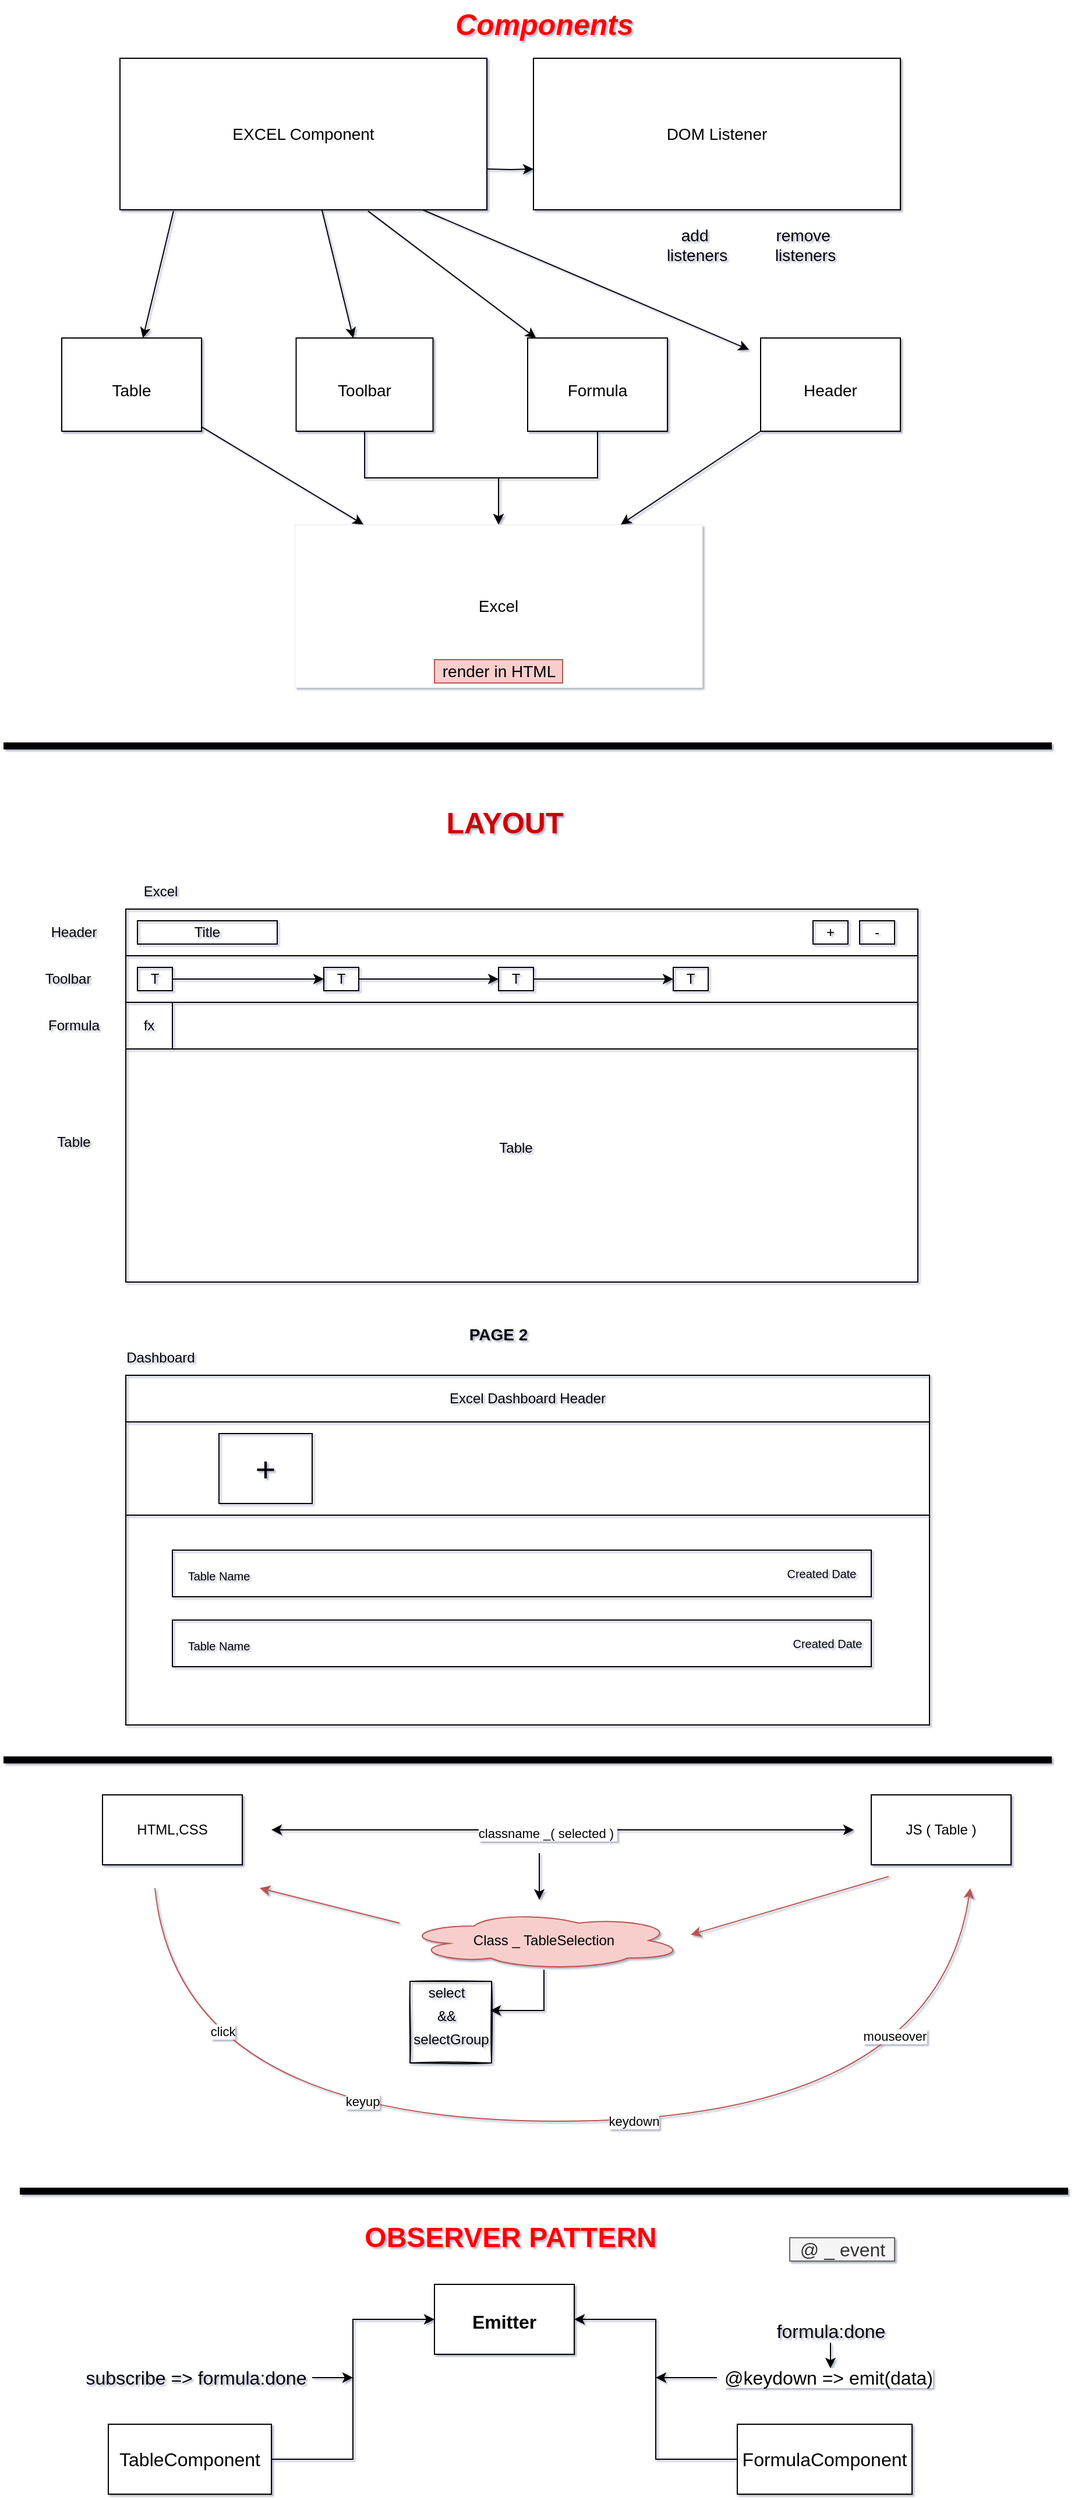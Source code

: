 <mxfile version="15.8.2" type="github">
  <diagram id="VEnAXMlmkaD5QDrI19K5" name="Page-1">
    <mxGraphModel dx="2177" dy="1971" grid="1" gridSize="10" guides="1" tooltips="1" connect="1" arrows="1" fold="1" page="1" pageScale="1" pageWidth="827" pageHeight="1169" background="none" math="0" shadow="1">
      <root>
        <mxCell id="0" />
        <mxCell id="1" parent="0" />
        <mxCell id="9fmQKQ6u9VaohsgQ6cFH-2" value="" style="rounded=0;whiteSpace=wrap;html=1;fillColor=none;" parent="1" vertex="1">
          <mxGeometry x="55" y="-380" width="680" height="320" as="geometry" />
        </mxCell>
        <mxCell id="9fmQKQ6u9VaohsgQ6cFH-3" value="Excel" style="text;html=1;strokeColor=none;fillColor=none;align=center;verticalAlign=middle;whiteSpace=wrap;rounded=0;" parent="1" vertex="1">
          <mxGeometry x="55" y="-410" width="60" height="30" as="geometry" />
        </mxCell>
        <mxCell id="9fmQKQ6u9VaohsgQ6cFH-4" value="" style="rounded=0;whiteSpace=wrap;html=1;fillColor=none;" parent="1" vertex="1">
          <mxGeometry x="55" y="-380" width="680" height="40" as="geometry" />
        </mxCell>
        <mxCell id="9fmQKQ6u9VaohsgQ6cFH-5" value="Title" style="rounded=0;whiteSpace=wrap;html=1;fillColor=none;" parent="1" vertex="1">
          <mxGeometry x="65" y="-370" width="120" height="20" as="geometry" />
        </mxCell>
        <mxCell id="9fmQKQ6u9VaohsgQ6cFH-6" value="-" style="rounded=0;whiteSpace=wrap;html=1;fillColor=none;" parent="1" vertex="1">
          <mxGeometry x="685" y="-370" width="30" height="20" as="geometry" />
        </mxCell>
        <mxCell id="9fmQKQ6u9VaohsgQ6cFH-7" value="+" style="rounded=0;whiteSpace=wrap;html=1;fillColor=none;" parent="1" vertex="1">
          <mxGeometry x="645" y="-370" width="30" height="20" as="geometry" />
        </mxCell>
        <mxCell id="9fmQKQ6u9VaohsgQ6cFH-8" value="" style="rounded=0;whiteSpace=wrap;html=1;fillColor=none;" parent="1" vertex="1">
          <mxGeometry x="55" y="-340" width="680" height="40" as="geometry" />
        </mxCell>
        <mxCell id="9fmQKQ6u9VaohsgQ6cFH-9" value="T" style="rounded=0;whiteSpace=wrap;html=1;fillColor=none;" parent="1" vertex="1">
          <mxGeometry x="65" y="-330" width="30" height="20" as="geometry" />
        </mxCell>
        <mxCell id="9fmQKQ6u9VaohsgQ6cFH-10" value="T" style="rounded=0;whiteSpace=wrap;html=1;fillColor=none;" parent="1" vertex="1">
          <mxGeometry x="225" y="-330" width="30" height="20" as="geometry" />
        </mxCell>
        <mxCell id="9fmQKQ6u9VaohsgQ6cFH-11" value="T" style="rounded=0;whiteSpace=wrap;html=1;fillColor=none;" parent="1" vertex="1">
          <mxGeometry x="375" y="-330" width="30" height="20" as="geometry" />
        </mxCell>
        <mxCell id="9fmQKQ6u9VaohsgQ6cFH-12" value="T" style="rounded=0;whiteSpace=wrap;html=1;fillColor=none;" parent="1" vertex="1">
          <mxGeometry x="525" y="-330" width="30" height="20" as="geometry" />
        </mxCell>
        <mxCell id="9fmQKQ6u9VaohsgQ6cFH-13" value="" style="endArrow=classic;html=1;rounded=0;entryX=0;entryY=0.5;entryDx=0;entryDy=0;exitX=1;exitY=0.5;exitDx=0;exitDy=0;" parent="1" source="9fmQKQ6u9VaohsgQ6cFH-9" target="9fmQKQ6u9VaohsgQ6cFH-10" edge="1">
          <mxGeometry width="50" height="50" relative="1" as="geometry">
            <mxPoint x="405" y="-140" as="sourcePoint" />
            <mxPoint x="455" y="-190" as="targetPoint" />
            <Array as="points">
              <mxPoint x="145" y="-320" />
            </Array>
          </mxGeometry>
        </mxCell>
        <mxCell id="9fmQKQ6u9VaohsgQ6cFH-14" value="" style="endArrow=classic;html=1;rounded=0;" parent="1" target="9fmQKQ6u9VaohsgQ6cFH-11" edge="1">
          <mxGeometry width="50" height="50" relative="1" as="geometry">
            <mxPoint x="255" y="-320" as="sourcePoint" />
            <mxPoint x="235" y="-310" as="targetPoint" />
            <Array as="points" />
          </mxGeometry>
        </mxCell>
        <mxCell id="9fmQKQ6u9VaohsgQ6cFH-15" value="" style="endArrow=classic;html=1;rounded=0;entryX=0;entryY=0.5;entryDx=0;entryDy=0;" parent="1" target="9fmQKQ6u9VaohsgQ6cFH-12" edge="1">
          <mxGeometry width="50" height="50" relative="1" as="geometry">
            <mxPoint x="405" y="-320" as="sourcePoint" />
            <mxPoint x="385" y="-310.556" as="targetPoint" />
            <Array as="points" />
          </mxGeometry>
        </mxCell>
        <mxCell id="9fmQKQ6u9VaohsgQ6cFH-16" value="" style="rounded=0;whiteSpace=wrap;html=1;fillColor=none;" parent="1" vertex="1">
          <mxGeometry x="55" y="-300" width="680" height="40" as="geometry" />
        </mxCell>
        <mxCell id="9fmQKQ6u9VaohsgQ6cFH-17" value="fx" style="rounded=0;whiteSpace=wrap;html=1;fillColor=none;" parent="1" vertex="1">
          <mxGeometry x="55" y="-300" width="40" height="40" as="geometry" />
        </mxCell>
        <mxCell id="9fmQKQ6u9VaohsgQ6cFH-18" value="Table" style="text;html=1;strokeColor=none;fillColor=none;align=center;verticalAlign=middle;whiteSpace=wrap;rounded=0;" parent="1" vertex="1">
          <mxGeometry x="360" y="-190" width="60" height="30" as="geometry" />
        </mxCell>
        <mxCell id="9fmQKQ6u9VaohsgQ6cFH-19" value="" style="rounded=0;whiteSpace=wrap;html=1;fillColor=none;" parent="1" vertex="1">
          <mxGeometry x="55" y="20" width="690" height="300" as="geometry" />
        </mxCell>
        <mxCell id="9fmQKQ6u9VaohsgQ6cFH-20" value="&lt;b&gt;&lt;font style=&quot;font-size: 14px&quot;&gt;PAGE 2&lt;br&gt;&lt;/font&gt;&lt;/b&gt;" style="text;html=1;strokeColor=none;fillColor=none;align=center;verticalAlign=middle;whiteSpace=wrap;rounded=0;" parent="1" vertex="1">
          <mxGeometry x="345" y="-30" width="60" height="30" as="geometry" />
        </mxCell>
        <mxCell id="9fmQKQ6u9VaohsgQ6cFH-21" value="Excel Dashboard Header" style="rounded=0;whiteSpace=wrap;html=1;fillColor=none;" parent="1" vertex="1">
          <mxGeometry x="55" y="20" width="690" height="40" as="geometry" />
        </mxCell>
        <mxCell id="9fmQKQ6u9VaohsgQ6cFH-22" value="Dashboard" style="text;html=1;strokeColor=none;fillColor=none;align=center;verticalAlign=middle;whiteSpace=wrap;rounded=0;" parent="1" vertex="1">
          <mxGeometry x="55" y="-10" width="60" height="30" as="geometry" />
        </mxCell>
        <mxCell id="9fmQKQ6u9VaohsgQ6cFH-23" value="" style="rounded=0;whiteSpace=wrap;html=1;fillColor=none;" parent="1" vertex="1">
          <mxGeometry x="55" y="60" width="690" height="80" as="geometry" />
        </mxCell>
        <mxCell id="9fmQKQ6u9VaohsgQ6cFH-24" value="&lt;font style=&quot;font-size: 30px&quot;&gt;+&lt;/font&gt;" style="rounded=0;whiteSpace=wrap;html=1;fillColor=none;" parent="1" vertex="1">
          <mxGeometry x="135" y="70" width="80" height="60" as="geometry" />
        </mxCell>
        <mxCell id="9fmQKQ6u9VaohsgQ6cFH-25" value="" style="rounded=0;whiteSpace=wrap;html=1;fontSize=30;fillColor=none;" parent="1" vertex="1">
          <mxGeometry x="95" y="170" width="600" height="40" as="geometry" />
        </mxCell>
        <mxCell id="9fmQKQ6u9VaohsgQ6cFH-26" value="&lt;font style=&quot;font-size: 10px&quot;&gt;Table Name&lt;/font&gt;" style="text;html=1;strokeColor=none;fillColor=none;align=center;verticalAlign=middle;whiteSpace=wrap;rounded=0;fontSize=30;" parent="1" vertex="1">
          <mxGeometry x="105" y="170" width="60" height="30" as="geometry" />
        </mxCell>
        <mxCell id="9fmQKQ6u9VaohsgQ6cFH-27" value="Created Date" style="text;html=1;strokeColor=none;fillColor=none;align=center;verticalAlign=middle;whiteSpace=wrap;rounded=0;fontSize=10;" parent="1" vertex="1">
          <mxGeometry x="615" y="175" width="75" height="30" as="geometry" />
        </mxCell>
        <mxCell id="9fmQKQ6u9VaohsgQ6cFH-28" value="" style="rounded=0;whiteSpace=wrap;html=1;fontSize=30;fillColor=none;" parent="1" vertex="1">
          <mxGeometry x="95" y="230" width="600" height="40" as="geometry" />
        </mxCell>
        <mxCell id="9fmQKQ6u9VaohsgQ6cFH-29" value="&lt;font style=&quot;font-size: 10px&quot;&gt;Table Name&lt;/font&gt;" style="text;html=1;strokeColor=none;fillColor=none;align=center;verticalAlign=middle;whiteSpace=wrap;rounded=0;fontSize=30;" parent="1" vertex="1">
          <mxGeometry x="105" y="230" width="60" height="30" as="geometry" />
        </mxCell>
        <mxCell id="9fmQKQ6u9VaohsgQ6cFH-30" value="Created Date" style="text;html=1;strokeColor=none;fillColor=none;align=center;verticalAlign=middle;whiteSpace=wrap;rounded=0;fontSize=10;" parent="1" vertex="1">
          <mxGeometry x="620" y="235" width="75" height="30" as="geometry" />
        </mxCell>
        <mxCell id="9fmQKQ6u9VaohsgQ6cFH-31" value="Header&lt;br&gt;" style="text;html=1;align=center;verticalAlign=middle;resizable=0;points=[];autosize=1;strokeColor=none;fillColor=none;" parent="1" vertex="1">
          <mxGeometry x="-15" y="-370" width="50" height="20" as="geometry" />
        </mxCell>
        <mxCell id="9fmQKQ6u9VaohsgQ6cFH-32" value="Toolbar&lt;br&gt;" style="text;html=1;align=center;verticalAlign=middle;resizable=0;points=[];autosize=1;strokeColor=none;fillColor=none;" parent="1" vertex="1">
          <mxGeometry x="-20" y="-330" width="50" height="20" as="geometry" />
        </mxCell>
        <mxCell id="9fmQKQ6u9VaohsgQ6cFH-33" value="Formula&lt;br&gt;" style="text;html=1;align=center;verticalAlign=middle;resizable=0;points=[];autosize=1;strokeColor=none;fillColor=none;" parent="1" vertex="1">
          <mxGeometry x="-20" y="-290" width="60" height="20" as="geometry" />
        </mxCell>
        <mxCell id="9fmQKQ6u9VaohsgQ6cFH-34" value="Table&lt;br&gt;" style="text;html=1;align=center;verticalAlign=middle;resizable=0;points=[];autosize=1;strokeColor=none;fillColor=none;" parent="1" vertex="1">
          <mxGeometry x="-10" y="-190" width="40" height="20" as="geometry" />
        </mxCell>
        <mxCell id="9fmQKQ6u9VaohsgQ6cFH-35" value="&lt;font style=&quot;font-size: 25px&quot;&gt;&lt;b&gt;&lt;font color=&quot;#cc0000&quot;&gt;LAYOUT&lt;br&gt;&lt;br&gt;&lt;br&gt;&lt;/font&gt;&lt;br&gt;&lt;/b&gt;&lt;/font&gt;" style="text;html=1;align=center;verticalAlign=middle;resizable=0;points=[];autosize=1;strokeColor=none;fillColor=none;strokeWidth=0;" parent="1" vertex="1">
          <mxGeometry x="320" y="-450" width="120" height="80" as="geometry" />
        </mxCell>
        <mxCell id="9fmQKQ6u9VaohsgQ6cFH-36" value="&lt;font color=&quot;#ff0000&quot;&gt;&lt;b&gt;&lt;i&gt;Components&lt;/i&gt;&lt;/b&gt;&lt;/font&gt;" style="text;html=1;align=center;verticalAlign=middle;resizable=0;points=[];autosize=1;strokeColor=none;fillColor=none;fontSize=25;" parent="1" vertex="1">
          <mxGeometry x="329" y="-1160" width="170" height="40" as="geometry" />
        </mxCell>
        <mxCell id="9fmQKQ6u9VaohsgQ6cFH-63" value="" style="edgeStyle=orthogonalEdgeStyle;rounded=0;orthogonalLoop=1;jettySize=auto;html=1;fontSize=14;fontColor=#000000;" parent="1" source="9fmQKQ6u9VaohsgQ6cFH-39" target="9fmQKQ6u9VaohsgQ6cFH-61" edge="1">
          <mxGeometry relative="1" as="geometry" />
        </mxCell>
        <mxCell id="9fmQKQ6u9VaohsgQ6cFH-39" value="&lt;font color=&quot;#000000&quot; style=&quot;font-size: 14px&quot;&gt;Toolbar&lt;/font&gt;" style="whiteSpace=wrap;html=1;fontSize=25;fontColor=#CC0000;" parent="1" vertex="1">
          <mxGeometry x="201.25" y="-870" width="117.5" height="80" as="geometry" />
        </mxCell>
        <mxCell id="9fmQKQ6u9VaohsgQ6cFH-40" value="&lt;font color=&quot;#000000&quot; style=&quot;font-size: 14px&quot;&gt;Table&lt;/font&gt;" style="whiteSpace=wrap;html=1;fontSize=25;fontColor=#CC0000;" parent="1" vertex="1">
          <mxGeometry y="-870" width="120" height="80" as="geometry" />
        </mxCell>
        <mxCell id="9fmQKQ6u9VaohsgQ6cFH-47" style="edgeStyle=orthogonalEdgeStyle;rounded=0;orthogonalLoop=1;jettySize=auto;html=1;exitX=1;exitY=0.5;exitDx=0;exitDy=0;fontSize=14;fontColor=#000000;" parent="1" edge="1">
          <mxGeometry relative="1" as="geometry">
            <mxPoint x="365" y="-1015" as="sourcePoint" />
            <mxPoint x="405" y="-1015" as="targetPoint" />
          </mxGeometry>
        </mxCell>
        <mxCell id="9fmQKQ6u9VaohsgQ6cFH-48" value="add&amp;nbsp;&lt;br&gt;listeners&lt;br&gt;" style="text;html=1;align=center;verticalAlign=middle;resizable=0;points=[];autosize=1;strokeColor=none;fillColor=none;fontSize=14;fontColor=#000000;" parent="1" vertex="1">
          <mxGeometry x="510" y="-970" width="70" height="40" as="geometry" />
        </mxCell>
        <mxCell id="9fmQKQ6u9VaohsgQ6cFH-49" value="remove&amp;nbsp;&lt;br&gt;listeners" style="text;html=1;align=center;verticalAlign=middle;resizable=0;points=[];autosize=1;strokeColor=none;fillColor=none;fontSize=14;fontColor=#000000;" parent="1" vertex="1">
          <mxGeometry x="602.5" y="-970" width="70" height="40" as="geometry" />
        </mxCell>
        <mxCell id="9fmQKQ6u9VaohsgQ6cFH-52" value="EXCEL Component" style="whiteSpace=wrap;html=1;fontSize=14;fontColor=#000000;" parent="1" vertex="1">
          <mxGeometry x="50" y="-1110" width="315" height="130" as="geometry" />
        </mxCell>
        <mxCell id="9fmQKQ6u9VaohsgQ6cFH-53" value="DOM Listener" style="whiteSpace=wrap;html=1;fontSize=14;fontColor=#000000;" parent="1" vertex="1">
          <mxGeometry x="405" y="-1110" width="315" height="130" as="geometry" />
        </mxCell>
        <mxCell id="9fmQKQ6u9VaohsgQ6cFH-54" value="&lt;font color=&quot;#000000&quot; style=&quot;font-size: 14px&quot;&gt;Header&lt;/font&gt;" style="whiteSpace=wrap;html=1;fontSize=25;fontColor=#CC0000;" parent="1" vertex="1">
          <mxGeometry x="600" y="-870" width="120" height="80" as="geometry" />
        </mxCell>
        <mxCell id="9fmQKQ6u9VaohsgQ6cFH-66" value="" style="edgeStyle=orthogonalEdgeStyle;rounded=0;orthogonalLoop=1;jettySize=auto;html=1;fontSize=14;fontColor=#000000;" parent="1" source="9fmQKQ6u9VaohsgQ6cFH-55" target="9fmQKQ6u9VaohsgQ6cFH-61" edge="1">
          <mxGeometry relative="1" as="geometry" />
        </mxCell>
        <mxCell id="9fmQKQ6u9VaohsgQ6cFH-55" value="&lt;font color=&quot;#000000&quot; style=&quot;font-size: 14px&quot;&gt;Formula&lt;/font&gt;" style="whiteSpace=wrap;html=1;fontSize=25;fontColor=#CC0000;" parent="1" vertex="1">
          <mxGeometry x="400" y="-870" width="120" height="80" as="geometry" />
        </mxCell>
        <mxCell id="9fmQKQ6u9VaohsgQ6cFH-56" value="" style="endArrow=classic;html=1;rounded=0;fontSize=14;fontColor=#000000;exitX=0.825;exitY=1;exitDx=0;exitDy=0;exitPerimeter=0;" parent="1" source="9fmQKQ6u9VaohsgQ6cFH-52" edge="1">
          <mxGeometry width="50" height="50" relative="1" as="geometry">
            <mxPoint x="340" y="-900" as="sourcePoint" />
            <mxPoint x="590" y="-860" as="targetPoint" />
          </mxGeometry>
        </mxCell>
        <mxCell id="9fmQKQ6u9VaohsgQ6cFH-57" value="" style="endArrow=classic;html=1;rounded=0;fontSize=14;fontColor=#000000;exitX=0.676;exitY=1.008;exitDx=0;exitDy=0;exitPerimeter=0;" parent="1" source="9fmQKQ6u9VaohsgQ6cFH-52" target="9fmQKQ6u9VaohsgQ6cFH-55" edge="1">
          <mxGeometry width="50" height="50" relative="1" as="geometry">
            <mxPoint x="319.875" y="-970" as="sourcePoint" />
            <mxPoint x="600" y="-850" as="targetPoint" />
          </mxGeometry>
        </mxCell>
        <mxCell id="9fmQKQ6u9VaohsgQ6cFH-58" value="" style="endArrow=classic;html=1;rounded=0;fontSize=14;fontColor=#000000;" parent="1" source="9fmQKQ6u9VaohsgQ6cFH-52" target="9fmQKQ6u9VaohsgQ6cFH-39" edge="1">
          <mxGeometry width="50" height="50" relative="1" as="geometry">
            <mxPoint x="329.875" y="-960" as="sourcePoint" />
            <mxPoint x="610" y="-840" as="targetPoint" />
          </mxGeometry>
        </mxCell>
        <mxCell id="9fmQKQ6u9VaohsgQ6cFH-59" value="" style="endArrow=classic;html=1;rounded=0;fontSize=14;fontColor=#000000;exitX=0.146;exitY=1.008;exitDx=0;exitDy=0;exitPerimeter=0;" parent="1" source="9fmQKQ6u9VaohsgQ6cFH-52" target="9fmQKQ6u9VaohsgQ6cFH-40" edge="1">
          <mxGeometry width="50" height="50" relative="1" as="geometry">
            <mxPoint x="339.875" y="-950" as="sourcePoint" />
            <mxPoint x="620" y="-830" as="targetPoint" />
          </mxGeometry>
        </mxCell>
        <mxCell id="9fmQKQ6u9VaohsgQ6cFH-61" value="Excel" style="rounded=0;whiteSpace=wrap;html=1;fontSize=14;fontColor=#000000;strokeWidth=0;fillColor=default;" parent="1" vertex="1">
          <mxGeometry x="200" y="-710" width="350" height="140" as="geometry" />
        </mxCell>
        <mxCell id="9fmQKQ6u9VaohsgQ6cFH-64" value="" style="endArrow=classic;html=1;rounded=0;fontSize=14;fontColor=#000000;" parent="1" source="9fmQKQ6u9VaohsgQ6cFH-40" target="9fmQKQ6u9VaohsgQ6cFH-61" edge="1">
          <mxGeometry width="50" height="50" relative="1" as="geometry">
            <mxPoint x="340" y="-700" as="sourcePoint" />
            <mxPoint x="390" y="-750" as="targetPoint" />
          </mxGeometry>
        </mxCell>
        <mxCell id="9fmQKQ6u9VaohsgQ6cFH-65" value="" style="endArrow=classic;html=1;rounded=0;fontSize=14;fontColor=#000000;" parent="1" source="9fmQKQ6u9VaohsgQ6cFH-54" target="9fmQKQ6u9VaohsgQ6cFH-61" edge="1">
          <mxGeometry width="50" height="50" relative="1" as="geometry">
            <mxPoint x="340" y="-700" as="sourcePoint" />
            <mxPoint x="390" y="-750" as="targetPoint" />
          </mxGeometry>
        </mxCell>
        <mxCell id="9fmQKQ6u9VaohsgQ6cFH-67" value="render in HTML" style="text;html=1;align=center;verticalAlign=middle;resizable=0;points=[];autosize=1;strokeColor=#b85450;fillColor=#f8cecc;fontSize=14;" parent="1" vertex="1">
          <mxGeometry x="320" y="-594" width="110" height="20" as="geometry" />
        </mxCell>
        <mxCell id="NSkyOOGxLFQfIKD46NlC-1" value="" style="endArrow=none;html=1;strokeWidth=6;" parent="1" edge="1">
          <mxGeometry width="50" height="50" relative="1" as="geometry">
            <mxPoint x="-50" y="-520" as="sourcePoint" />
            <mxPoint x="850" y="-520" as="targetPoint" />
          </mxGeometry>
        </mxCell>
        <mxCell id="NSkyOOGxLFQfIKD46NlC-2" value="HTML,CSS" style="rounded=0;whiteSpace=wrap;html=1;" parent="1" vertex="1">
          <mxGeometry x="35" y="380" width="120" height="60" as="geometry" />
        </mxCell>
        <mxCell id="NSkyOOGxLFQfIKD46NlC-3" value="" style="endArrow=none;html=1;strokeWidth=6;" parent="1" edge="1">
          <mxGeometry width="50" height="50" relative="1" as="geometry">
            <mxPoint x="-50" y="350" as="sourcePoint" />
            <mxPoint x="850" y="350" as="targetPoint" />
          </mxGeometry>
        </mxCell>
        <mxCell id="NSkyOOGxLFQfIKD46NlC-4" value="JS ( Table )" style="whiteSpace=wrap;html=1;" parent="1" vertex="1">
          <mxGeometry x="695" y="380" width="120" height="60" as="geometry" />
        </mxCell>
        <mxCell id="NSkyOOGxLFQfIKD46NlC-7" value="" style="endArrow=classic;startArrow=classic;html=1;strokeWidth=1;" parent="1" edge="1">
          <mxGeometry width="50" height="50" relative="1" as="geometry">
            <mxPoint x="180" y="410" as="sourcePoint" />
            <mxPoint x="680" y="410" as="targetPoint" />
          </mxGeometry>
        </mxCell>
        <mxCell id="NSkyOOGxLFQfIKD46NlC-8" value="classname _( selected )&amp;nbsp;" style="edgeLabel;html=1;align=center;verticalAlign=middle;resizable=0;points=[];" parent="NSkyOOGxLFQfIKD46NlC-7" vertex="1" connectable="0">
          <mxGeometry x="-0.052" y="-3" relative="1" as="geometry">
            <mxPoint as="offset" />
          </mxGeometry>
        </mxCell>
        <mxCell id="NSkyOOGxLFQfIKD46NlC-9" value="" style="endArrow=classic;html=1;strokeWidth=1;" parent="1" edge="1">
          <mxGeometry width="50" height="50" relative="1" as="geometry">
            <mxPoint x="410" y="430" as="sourcePoint" />
            <mxPoint x="410" y="470" as="targetPoint" />
          </mxGeometry>
        </mxCell>
        <mxCell id="p3AS3xG8kCxzB44nfOYe-11" style="edgeStyle=orthogonalEdgeStyle;rounded=0;orthogonalLoop=1;jettySize=auto;html=1;entryX=0.986;entryY=0.357;entryDx=0;entryDy=0;entryPerimeter=0;fontSize=16;fontColor=#000000;" edge="1" parent="1" source="NSkyOOGxLFQfIKD46NlC-11" target="p3AS3xG8kCxzB44nfOYe-7">
          <mxGeometry relative="1" as="geometry" />
        </mxCell>
        <mxCell id="NSkyOOGxLFQfIKD46NlC-11" value="Class _ TableSelection" style="ellipse;shape=cloud;whiteSpace=wrap;html=1;fillColor=#f8cecc;strokeColor=#b85450;" parent="1" vertex="1">
          <mxGeometry x="294" y="480" width="240" height="50" as="geometry" />
        </mxCell>
        <mxCell id="NSkyOOGxLFQfIKD46NlC-13" value="select" style="text;html=1;align=center;verticalAlign=middle;resizable=0;points=[];autosize=1;strokeColor=none;" parent="1" vertex="1">
          <mxGeometry x="305" y="540" width="50" height="20" as="geometry" />
        </mxCell>
        <mxCell id="NSkyOOGxLFQfIKD46NlC-14" value="selectGroup&lt;br&gt;" style="text;html=1;align=center;verticalAlign=middle;resizable=0;points=[];autosize=1;strokeColor=none;" parent="1" vertex="1">
          <mxGeometry x="294" y="580" width="80" height="20" as="geometry" />
        </mxCell>
        <mxCell id="NSkyOOGxLFQfIKD46NlC-15" value="&amp;amp;&amp;amp;" style="text;html=1;align=center;verticalAlign=middle;resizable=0;points=[];autosize=1;strokeColor=none;" parent="1" vertex="1">
          <mxGeometry x="315" y="560" width="30" height="20" as="geometry" />
        </mxCell>
        <mxCell id="NSkyOOGxLFQfIKD46NlC-16" value="" style="endArrow=classic;html=1;strokeWidth=1;fillColor=#f8cecc;strokeColor=#b85450;" parent="1" edge="1">
          <mxGeometry width="50" height="50" relative="1" as="geometry">
            <mxPoint x="710" y="450" as="sourcePoint" />
            <mxPoint x="540" y="500" as="targetPoint" />
          </mxGeometry>
        </mxCell>
        <mxCell id="NSkyOOGxLFQfIKD46NlC-17" value="" style="endArrow=classic;html=1;strokeWidth=1;fillColor=#f8cecc;strokeColor=#b85450;" parent="1" edge="1">
          <mxGeometry width="50" height="50" relative="1" as="geometry">
            <mxPoint x="290" y="490" as="sourcePoint" />
            <mxPoint x="170" y="460" as="targetPoint" />
          </mxGeometry>
        </mxCell>
        <mxCell id="NSkyOOGxLFQfIKD46NlC-18" value="" style="curved=1;endArrow=classic;html=1;strokeWidth=1;fillColor=#f8cecc;strokeColor=#b85450;" parent="1" edge="1">
          <mxGeometry width="50" height="50" relative="1" as="geometry">
            <mxPoint x="80" y="460" as="sourcePoint" />
            <mxPoint x="780" y="460" as="targetPoint" />
            <Array as="points">
              <mxPoint x="100" y="660" />
              <mxPoint x="750" y="660" />
            </Array>
          </mxGeometry>
        </mxCell>
        <mxCell id="NSkyOOGxLFQfIKD46NlC-19" value="click" style="edgeLabel;html=1;align=center;verticalAlign=middle;resizable=0;points=[];" parent="NSkyOOGxLFQfIKD46NlC-18" vertex="1" connectable="0">
          <mxGeometry x="-0.757" y="45" relative="1" as="geometry">
            <mxPoint as="offset" />
          </mxGeometry>
        </mxCell>
        <mxCell id="NSkyOOGxLFQfIKD46NlC-20" value="keyup" style="edgeLabel;html=1;align=center;verticalAlign=middle;resizable=0;points=[];" parent="NSkyOOGxLFQfIKD46NlC-18" vertex="1" connectable="0">
          <mxGeometry x="-0.318" y="17" relative="1" as="geometry">
            <mxPoint as="offset" />
          </mxGeometry>
        </mxCell>
        <mxCell id="NSkyOOGxLFQfIKD46NlC-21" value="keydown" style="edgeLabel;html=1;align=center;verticalAlign=middle;resizable=0;points=[];" parent="NSkyOOGxLFQfIKD46NlC-18" vertex="1" connectable="0">
          <mxGeometry x="0.124" relative="1" as="geometry">
            <mxPoint as="offset" />
          </mxGeometry>
        </mxCell>
        <mxCell id="NSkyOOGxLFQfIKD46NlC-22" value="mouseover" style="edgeLabel;html=1;align=center;verticalAlign=middle;resizable=0;points=[];" parent="NSkyOOGxLFQfIKD46NlC-18" vertex="1" connectable="0">
          <mxGeometry x="0.743" y="46" relative="1" as="geometry">
            <mxPoint as="offset" />
          </mxGeometry>
        </mxCell>
        <mxCell id="p3AS3xG8kCxzB44nfOYe-1" value="" style="endArrow=none;html=1;strokeWidth=6;" edge="1" parent="1">
          <mxGeometry width="50" height="50" relative="1" as="geometry">
            <mxPoint x="-36" y="720" as="sourcePoint" />
            <mxPoint x="864" y="720" as="targetPoint" />
          </mxGeometry>
        </mxCell>
        <mxCell id="p3AS3xG8kCxzB44nfOYe-2" value="&lt;b&gt;&lt;font style=&quot;font-size: 24px&quot; color=&quot;#ff0000&quot;&gt;OBSERVER PATTERN&lt;/font&gt;&lt;/b&gt;" style="text;html=1;align=center;verticalAlign=middle;resizable=0;points=[];autosize=1;strokeColor=none;fillColor=none;" vertex="1" parent="1">
          <mxGeometry x="250" y="750" width="270" height="20" as="geometry" />
        </mxCell>
        <mxCell id="p3AS3xG8kCxzB44nfOYe-3" value="&lt;font color=&quot;#000000&quot; style=&quot;font-size: 16px&quot;&gt;&lt;b&gt;Emitter&lt;/b&gt;&lt;/font&gt;" style="rounded=0;whiteSpace=wrap;html=1;fontSize=24;fontColor=#FF0000;" vertex="1" parent="1">
          <mxGeometry x="320" y="800" width="120" height="60" as="geometry" />
        </mxCell>
        <mxCell id="p3AS3xG8kCxzB44nfOYe-15" style="edgeStyle=orthogonalEdgeStyle;rounded=0;orthogonalLoop=1;jettySize=auto;html=1;entryX=0;entryY=0.5;entryDx=0;entryDy=0;fontSize=16;fontColor=#000000;" edge="1" parent="1" source="p3AS3xG8kCxzB44nfOYe-4" target="p3AS3xG8kCxzB44nfOYe-3">
          <mxGeometry relative="1" as="geometry" />
        </mxCell>
        <mxCell id="p3AS3xG8kCxzB44nfOYe-4" value="TableComponent" style="rounded=0;whiteSpace=wrap;html=1;fontSize=16;fontColor=#000000;" vertex="1" parent="1">
          <mxGeometry x="40" y="920" width="140" height="60" as="geometry" />
        </mxCell>
        <mxCell id="p3AS3xG8kCxzB44nfOYe-12" style="edgeStyle=orthogonalEdgeStyle;rounded=0;orthogonalLoop=1;jettySize=auto;html=1;entryX=1;entryY=0.5;entryDx=0;entryDy=0;fontSize=16;fontColor=#000000;" edge="1" parent="1" source="p3AS3xG8kCxzB44nfOYe-5" target="p3AS3xG8kCxzB44nfOYe-3">
          <mxGeometry relative="1" as="geometry" />
        </mxCell>
        <mxCell id="p3AS3xG8kCxzB44nfOYe-5" value="FormulaComponent" style="rounded=0;whiteSpace=wrap;html=1;fontSize=16;fontColor=#000000;" vertex="1" parent="1">
          <mxGeometry x="580" y="920" width="150" height="60" as="geometry" />
        </mxCell>
        <mxCell id="p3AS3xG8kCxzB44nfOYe-7" value="" style="rounded=0;whiteSpace=wrap;html=1;shadow=0;glass=1;sketch=1;fontSize=16;fontColor=#000000;strokeWidth=1;fillColor=none;" vertex="1" parent="1">
          <mxGeometry x="299" y="540" width="70" height="70" as="geometry" />
        </mxCell>
        <mxCell id="p3AS3xG8kCxzB44nfOYe-14" value="@ _ event" style="text;html=1;align=center;verticalAlign=middle;resizable=0;points=[];autosize=1;fontSize=16;fillColor=#f5f5f5;fontColor=#333333;strokeColor=#666666;" vertex="1" parent="1">
          <mxGeometry x="625" y="760" width="90" height="20" as="geometry" />
        </mxCell>
        <mxCell id="p3AS3xG8kCxzB44nfOYe-17" style="edgeStyle=orthogonalEdgeStyle;rounded=0;orthogonalLoop=1;jettySize=auto;html=1;fontSize=16;fontColor=#000000;" edge="1" parent="1" source="p3AS3xG8kCxzB44nfOYe-16">
          <mxGeometry relative="1" as="geometry">
            <mxPoint x="250" y="880" as="targetPoint" />
          </mxGeometry>
        </mxCell>
        <mxCell id="p3AS3xG8kCxzB44nfOYe-16" value="subscribe =&amp;gt; formula:done" style="text;html=1;align=center;verticalAlign=middle;resizable=0;points=[];autosize=1;strokeColor=none;fillColor=none;fontSize=16;fontColor=#000000;" vertex="1" parent="1">
          <mxGeometry x="15" y="870" width="200" height="20" as="geometry" />
        </mxCell>
        <mxCell id="p3AS3xG8kCxzB44nfOYe-21" style="edgeStyle=orthogonalEdgeStyle;rounded=0;orthogonalLoop=1;jettySize=auto;html=1;fontSize=16;fontColor=#000000;" edge="1" parent="1" source="p3AS3xG8kCxzB44nfOYe-18">
          <mxGeometry relative="1" as="geometry">
            <mxPoint x="510" y="880" as="targetPoint" />
          </mxGeometry>
        </mxCell>
        <mxCell id="p3AS3xG8kCxzB44nfOYe-18" value="&lt;span style=&quot;background-color: rgb(255 , 255 , 255)&quot;&gt;@keydown =&amp;gt; emit(data)&lt;/span&gt;" style="text;html=1;align=center;verticalAlign=middle;resizable=0;points=[];autosize=1;strokeColor=none;fillColor=none;fontSize=16;fontColor=#000000;" vertex="1" parent="1">
          <mxGeometry x="562.5" y="870" width="190" height="20" as="geometry" />
        </mxCell>
        <mxCell id="p3AS3xG8kCxzB44nfOYe-23" style="edgeStyle=orthogonalEdgeStyle;rounded=0;orthogonalLoop=1;jettySize=auto;html=1;entryX=0.513;entryY=0.1;entryDx=0;entryDy=0;entryPerimeter=0;fontSize=16;fontColor=#000000;" edge="1" parent="1" source="p3AS3xG8kCxzB44nfOYe-22" target="p3AS3xG8kCxzB44nfOYe-18">
          <mxGeometry relative="1" as="geometry" />
        </mxCell>
        <mxCell id="p3AS3xG8kCxzB44nfOYe-22" value="formula:done" style="text;html=1;align=center;verticalAlign=middle;resizable=0;points=[];autosize=1;strokeColor=none;fillColor=none;fontSize=16;fontColor=#000000;" vertex="1" parent="1">
          <mxGeometry x="605" y="830" width="110" height="20" as="geometry" />
        </mxCell>
      </root>
    </mxGraphModel>
  </diagram>
</mxfile>
